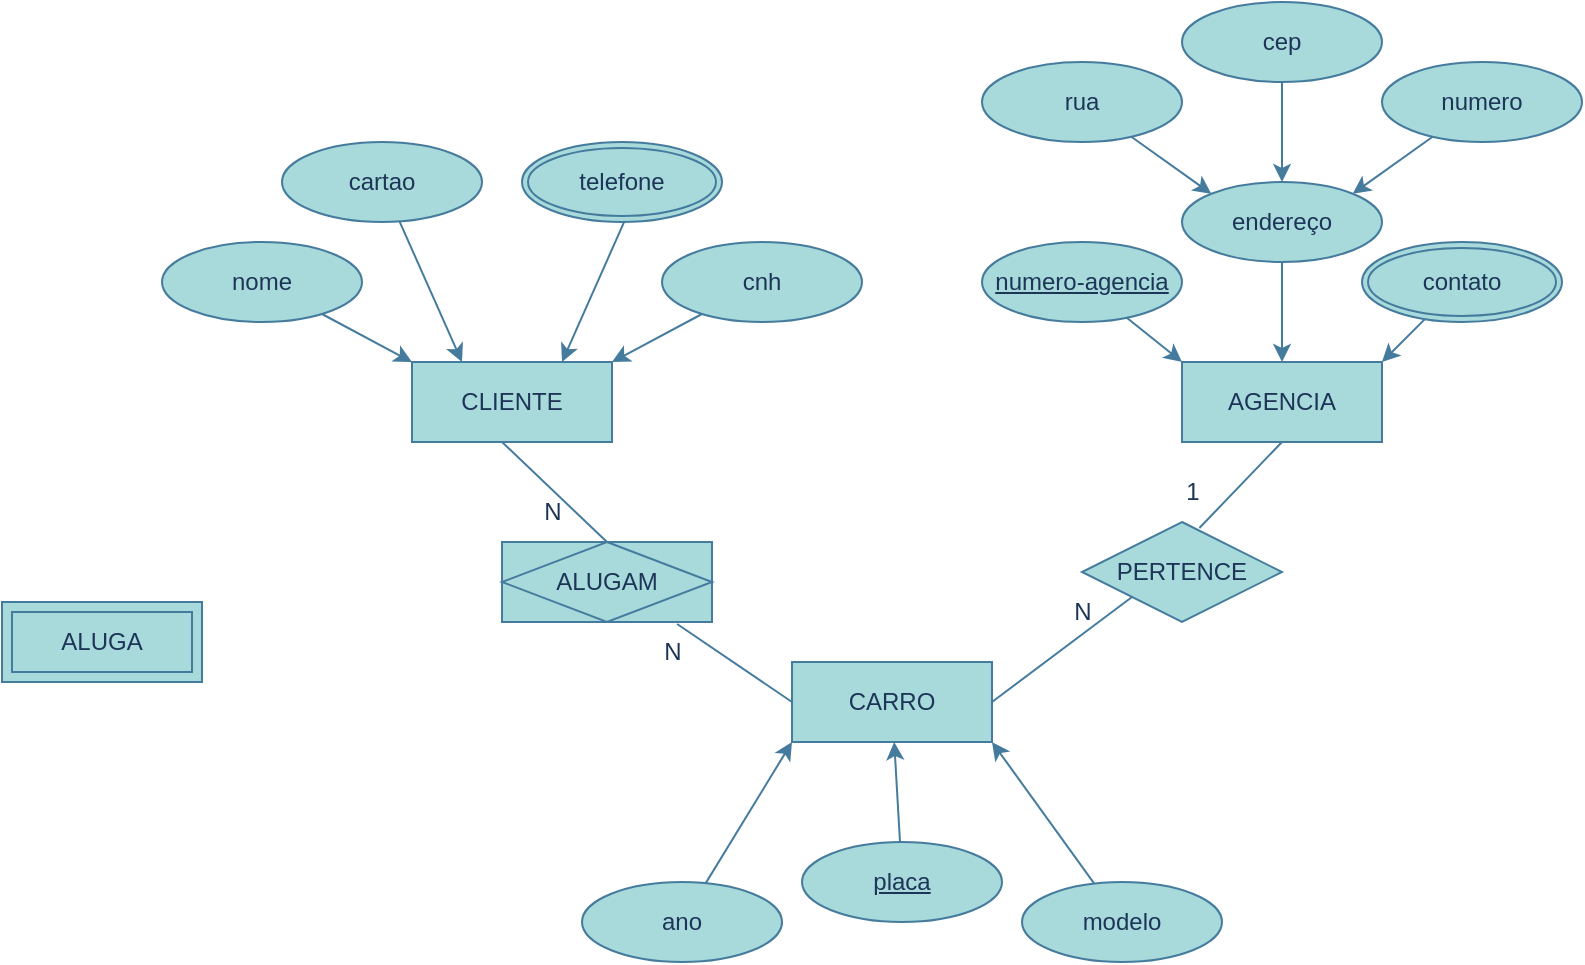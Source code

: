 <mxfile version="22.0.8" type="github">
  <diagram name="Página-1" id="R1tW4xnkmmYv7JkuXug6">
    <mxGraphModel dx="1195" dy="701" grid="1" gridSize="10" guides="1" tooltips="1" connect="1" arrows="1" fold="1" page="1" pageScale="1" pageWidth="1169" pageHeight="827" math="0" shadow="0">
      <root>
        <mxCell id="0" />
        <mxCell id="1" parent="0" />
        <mxCell id="L9QGzmagOvYEM6VZhwHZ-1" value="AGENCIA" style="whiteSpace=wrap;html=1;align=center;rounded=0;labelBackgroundColor=none;fillColor=#A8DADC;strokeColor=#457B9D;fontColor=#1D3557;" parent="1" vertex="1">
          <mxGeometry x="770" y="300" width="100" height="40" as="geometry" />
        </mxCell>
        <mxCell id="L9QGzmagOvYEM6VZhwHZ-2" value="CLIENTE" style="whiteSpace=wrap;html=1;align=center;rounded=0;labelBackgroundColor=none;fillColor=#A8DADC;strokeColor=#457B9D;fontColor=#1D3557;" parent="1" vertex="1">
          <mxGeometry x="385" y="300" width="100" height="40" as="geometry" />
        </mxCell>
        <mxCell id="L9QGzmagOvYEM6VZhwHZ-3" value="CARRO" style="whiteSpace=wrap;html=1;align=center;rounded=0;labelBackgroundColor=none;fillColor=#A8DADC;strokeColor=#457B9D;fontColor=#1D3557;" parent="1" vertex="1">
          <mxGeometry x="575" y="450" width="100" height="40" as="geometry" />
        </mxCell>
        <mxCell id="L9QGzmagOvYEM6VZhwHZ-6" value="ALUGA" style="shape=ext;margin=3;double=1;whiteSpace=wrap;html=1;align=center;rounded=0;labelBackgroundColor=none;fillColor=#A8DADC;strokeColor=#457B9D;fontColor=#1D3557;" parent="1" vertex="1">
          <mxGeometry x="180" y="420" width="100" height="40" as="geometry" />
        </mxCell>
        <mxCell id="L9QGzmagOvYEM6VZhwHZ-14" style="edgeStyle=none;rounded=0;orthogonalLoop=1;jettySize=auto;html=1;entryX=0;entryY=0;entryDx=0;entryDy=0;strokeColor=#457B9D;fontColor=default;labelBackgroundColor=none;" parent="1" source="L9QGzmagOvYEM6VZhwHZ-7" target="L9QGzmagOvYEM6VZhwHZ-2" edge="1">
          <mxGeometry relative="1" as="geometry" />
        </mxCell>
        <mxCell id="L9QGzmagOvYEM6VZhwHZ-7" value="nome" style="ellipse;whiteSpace=wrap;html=1;align=center;strokeColor=#457B9D;fontColor=#1D3557;fillColor=#A8DADC;labelBackgroundColor=none;" parent="1" vertex="1">
          <mxGeometry x="260" y="240" width="100" height="40" as="geometry" />
        </mxCell>
        <mxCell id="L9QGzmagOvYEM6VZhwHZ-13" style="edgeStyle=none;rounded=0;orthogonalLoop=1;jettySize=auto;html=1;entryX=0.25;entryY=0;entryDx=0;entryDy=0;strokeColor=#457B9D;fontColor=default;labelBackgroundColor=none;" parent="1" source="L9QGzmagOvYEM6VZhwHZ-8" target="L9QGzmagOvYEM6VZhwHZ-2" edge="1">
          <mxGeometry relative="1" as="geometry" />
        </mxCell>
        <mxCell id="L9QGzmagOvYEM6VZhwHZ-8" value="cartao" style="ellipse;whiteSpace=wrap;html=1;align=center;strokeColor=#457B9D;fontColor=#1D3557;fillColor=#A8DADC;labelBackgroundColor=none;" parent="1" vertex="1">
          <mxGeometry x="320" y="190" width="100" height="40" as="geometry" />
        </mxCell>
        <mxCell id="L9QGzmagOvYEM6VZhwHZ-12" style="edgeStyle=none;rounded=0;orthogonalLoop=1;jettySize=auto;html=1;entryX=0.75;entryY=0;entryDx=0;entryDy=0;strokeColor=#457B9D;fontColor=default;labelBackgroundColor=none;" parent="1" target="L9QGzmagOvYEM6VZhwHZ-2" edge="1">
          <mxGeometry relative="1" as="geometry">
            <mxPoint x="491.198" y="229.688" as="sourcePoint" />
          </mxGeometry>
        </mxCell>
        <mxCell id="L9QGzmagOvYEM6VZhwHZ-11" style="edgeStyle=none;rounded=0;orthogonalLoop=1;jettySize=auto;html=1;entryX=1;entryY=0;entryDx=0;entryDy=0;strokeColor=#457B9D;fontColor=default;labelBackgroundColor=none;" parent="1" source="L9QGzmagOvYEM6VZhwHZ-10" target="L9QGzmagOvYEM6VZhwHZ-2" edge="1">
          <mxGeometry relative="1" as="geometry" />
        </mxCell>
        <mxCell id="L9QGzmagOvYEM6VZhwHZ-10" value="cnh" style="ellipse;whiteSpace=wrap;html=1;align=center;strokeColor=#457B9D;fontColor=#1D3557;fillColor=#A8DADC;labelBackgroundColor=none;" parent="1" vertex="1">
          <mxGeometry x="510" y="240" width="100" height="40" as="geometry" />
        </mxCell>
        <mxCell id="L9QGzmagOvYEM6VZhwHZ-16" value="telefone" style="ellipse;shape=doubleEllipse;margin=3;whiteSpace=wrap;html=1;align=center;strokeColor=#457B9D;fontColor=#1D3557;fillColor=#A8DADC;labelBackgroundColor=none;" parent="1" vertex="1">
          <mxGeometry x="440" y="190" width="100" height="40" as="geometry" />
        </mxCell>
        <mxCell id="umxemHGQQlAhCzVFLjKw-1" value="" style="edgeStyle=none;rounded=0;orthogonalLoop=1;jettySize=auto;html=1;labelBackgroundColor=none;strokeColor=#457B9D;fontColor=default;" edge="1" parent="1" source="L9QGzmagOvYEM6VZhwHZ-17" target="L9QGzmagOvYEM6VZhwHZ-3">
          <mxGeometry relative="1" as="geometry" />
        </mxCell>
        <mxCell id="L9QGzmagOvYEM6VZhwHZ-17" value="placa" style="ellipse;whiteSpace=wrap;html=1;align=center;strokeColor=#457B9D;fontColor=#1D3557;fillColor=#A8DADC;labelBackgroundColor=none;fontStyle=4" parent="1" vertex="1">
          <mxGeometry x="580" y="540" width="100" height="40" as="geometry" />
        </mxCell>
        <mxCell id="umxemHGQQlAhCzVFLjKw-2" style="edgeStyle=none;rounded=0;orthogonalLoop=1;jettySize=auto;html=1;entryX=1;entryY=1;entryDx=0;entryDy=0;labelBackgroundColor=none;strokeColor=#457B9D;fontColor=default;" edge="1" parent="1" source="L9QGzmagOvYEM6VZhwHZ-18" target="L9QGzmagOvYEM6VZhwHZ-3">
          <mxGeometry relative="1" as="geometry" />
        </mxCell>
        <mxCell id="L9QGzmagOvYEM6VZhwHZ-18" value="modelo" style="ellipse;whiteSpace=wrap;html=1;align=center;strokeColor=#457B9D;fontColor=#1D3557;fillColor=#A8DADC;labelBackgroundColor=none;" parent="1" vertex="1">
          <mxGeometry x="690" y="560" width="100" height="40" as="geometry" />
        </mxCell>
        <mxCell id="umxemHGQQlAhCzVFLjKw-3" style="edgeStyle=none;rounded=0;orthogonalLoop=1;jettySize=auto;html=1;entryX=0;entryY=1;entryDx=0;entryDy=0;labelBackgroundColor=none;strokeColor=#457B9D;fontColor=default;" edge="1" parent="1" source="L9QGzmagOvYEM6VZhwHZ-19" target="L9QGzmagOvYEM6VZhwHZ-3">
          <mxGeometry relative="1" as="geometry" />
        </mxCell>
        <mxCell id="L9QGzmagOvYEM6VZhwHZ-19" value="ano" style="ellipse;whiteSpace=wrap;html=1;align=center;strokeColor=#457B9D;fontColor=#1D3557;fillColor=#A8DADC;labelBackgroundColor=none;" parent="1" vertex="1">
          <mxGeometry x="470" y="560" width="100" height="40" as="geometry" />
        </mxCell>
        <mxCell id="L9QGzmagOvYEM6VZhwHZ-30" style="edgeStyle=none;rounded=0;orthogonalLoop=1;jettySize=auto;html=1;entryX=0;entryY=0;entryDx=0;entryDy=0;strokeColor=#457B9D;labelBackgroundColor=none;fontColor=default;" parent="1" source="L9QGzmagOvYEM6VZhwHZ-24" target="L9QGzmagOvYEM6VZhwHZ-1" edge="1">
          <mxGeometry relative="1" as="geometry" />
        </mxCell>
        <mxCell id="L9QGzmagOvYEM6VZhwHZ-24" value="numero-agencia" style="ellipse;whiteSpace=wrap;html=1;align=center;fontStyle=4;strokeColor=#457B9D;fontColor=#1D3557;fillColor=#A8DADC;labelBackgroundColor=none;" parent="1" vertex="1">
          <mxGeometry x="670" y="240" width="100" height="40" as="geometry" />
        </mxCell>
        <mxCell id="L9QGzmagOvYEM6VZhwHZ-29" style="edgeStyle=none;rounded=0;orthogonalLoop=1;jettySize=auto;html=1;entryX=0.5;entryY=0;entryDx=0;entryDy=0;strokeColor=#457B9D;labelBackgroundColor=none;fontColor=default;" parent="1" source="L9QGzmagOvYEM6VZhwHZ-25" target="L9QGzmagOvYEM6VZhwHZ-1" edge="1">
          <mxGeometry relative="1" as="geometry" />
        </mxCell>
        <mxCell id="L9QGzmagOvYEM6VZhwHZ-25" value="endereço" style="ellipse;whiteSpace=wrap;html=1;align=center;strokeColor=#457B9D;fontColor=#1D3557;fillColor=#A8DADC;labelBackgroundColor=none;" parent="1" vertex="1">
          <mxGeometry x="770" y="210" width="100" height="40" as="geometry" />
        </mxCell>
        <mxCell id="L9QGzmagOvYEM6VZhwHZ-28" style="edgeStyle=none;rounded=0;orthogonalLoop=1;jettySize=auto;html=1;entryX=1;entryY=0;entryDx=0;entryDy=0;strokeColor=#457B9D;labelBackgroundColor=none;fontColor=default;" parent="1" source="L9QGzmagOvYEM6VZhwHZ-27" target="L9QGzmagOvYEM6VZhwHZ-1" edge="1">
          <mxGeometry relative="1" as="geometry" />
        </mxCell>
        <mxCell id="L9QGzmagOvYEM6VZhwHZ-27" value="contato" style="ellipse;shape=doubleEllipse;margin=3;whiteSpace=wrap;html=1;align=center;strokeColor=#457B9D;fontColor=#1D3557;fillColor=#A8DADC;labelBackgroundColor=none;" parent="1" vertex="1">
          <mxGeometry x="860" y="240" width="100" height="40" as="geometry" />
        </mxCell>
        <mxCell id="L9QGzmagOvYEM6VZhwHZ-38" style="edgeStyle=none;rounded=0;orthogonalLoop=1;jettySize=auto;html=1;entryX=1;entryY=0;entryDx=0;entryDy=0;strokeColor=#457B9D;labelBackgroundColor=none;fontColor=default;" parent="1" source="L9QGzmagOvYEM6VZhwHZ-31" target="L9QGzmagOvYEM6VZhwHZ-25" edge="1">
          <mxGeometry relative="1" as="geometry" />
        </mxCell>
        <mxCell id="L9QGzmagOvYEM6VZhwHZ-31" value="numero" style="ellipse;whiteSpace=wrap;html=1;align=center;strokeColor=#457B9D;fontColor=#1D3557;fillColor=#A8DADC;labelBackgroundColor=none;" parent="1" vertex="1">
          <mxGeometry x="870" y="150" width="100" height="40" as="geometry" />
        </mxCell>
        <mxCell id="L9QGzmagOvYEM6VZhwHZ-35" style="edgeStyle=none;rounded=0;orthogonalLoop=1;jettySize=auto;html=1;entryX=0;entryY=0;entryDx=0;entryDy=0;strokeColor=#457B9D;labelBackgroundColor=none;fontColor=default;" parent="1" source="L9QGzmagOvYEM6VZhwHZ-32" target="L9QGzmagOvYEM6VZhwHZ-25" edge="1">
          <mxGeometry relative="1" as="geometry" />
        </mxCell>
        <mxCell id="L9QGzmagOvYEM6VZhwHZ-32" value="rua" style="ellipse;whiteSpace=wrap;html=1;align=center;strokeColor=#457B9D;fontColor=#1D3557;fillColor=#A8DADC;labelBackgroundColor=none;" parent="1" vertex="1">
          <mxGeometry x="670" y="150" width="100" height="40" as="geometry" />
        </mxCell>
        <mxCell id="L9QGzmagOvYEM6VZhwHZ-36" style="edgeStyle=none;rounded=0;orthogonalLoop=1;jettySize=auto;html=1;entryX=0.5;entryY=0;entryDx=0;entryDy=0;strokeColor=#457B9D;labelBackgroundColor=none;fontColor=default;" parent="1" source="L9QGzmagOvYEM6VZhwHZ-33" target="L9QGzmagOvYEM6VZhwHZ-25" edge="1">
          <mxGeometry relative="1" as="geometry" />
        </mxCell>
        <mxCell id="L9QGzmagOvYEM6VZhwHZ-33" value="cep" style="ellipse;whiteSpace=wrap;html=1;align=center;strokeColor=#457B9D;fontColor=#1D3557;fillColor=#A8DADC;labelBackgroundColor=none;" parent="1" vertex="1">
          <mxGeometry x="770" y="120" width="100" height="40" as="geometry" />
        </mxCell>
        <mxCell id="umxemHGQQlAhCzVFLjKw-6" value="ALUGAM" style="shape=associativeEntity;whiteSpace=wrap;html=1;align=center;labelBackgroundColor=none;fillColor=#A8DADC;strokeColor=#457B9D;fontColor=#1D3557;" vertex="1" parent="1">
          <mxGeometry x="430" y="390" width="105" height="40" as="geometry" />
        </mxCell>
        <mxCell id="umxemHGQQlAhCzVFLjKw-7" value="PERTENCE" style="shape=rhombus;perimeter=rhombusPerimeter;whiteSpace=wrap;html=1;align=center;labelBackgroundColor=none;fillColor=#A8DADC;strokeColor=#457B9D;fontColor=#1D3557;" vertex="1" parent="1">
          <mxGeometry x="720" y="380" width="100" height="50" as="geometry" />
        </mxCell>
        <mxCell id="umxemHGQQlAhCzVFLjKw-12" value="" style="endArrow=none;html=1;rounded=0;entryX=0.5;entryY=0;entryDx=0;entryDy=0;exitX=0.5;exitY=1;exitDx=0;exitDy=0;labelBackgroundColor=none;strokeColor=#457B9D;fontColor=default;" edge="1" parent="1" target="umxemHGQQlAhCzVFLjKw-6">
          <mxGeometry relative="1" as="geometry">
            <mxPoint x="430" y="340" as="sourcePoint" />
            <mxPoint x="478" y="390" as="targetPoint" />
          </mxGeometry>
        </mxCell>
        <mxCell id="umxemHGQQlAhCzVFLjKw-13" value="" style="endArrow=none;html=1;rounded=0;entryX=0;entryY=0.5;entryDx=0;entryDy=0;exitX=0.834;exitY=1.025;exitDx=0;exitDy=0;exitPerimeter=0;labelBackgroundColor=none;strokeColor=#457B9D;fontColor=default;" edge="1" parent="1" source="umxemHGQQlAhCzVFLjKw-6" target="L9QGzmagOvYEM6VZhwHZ-3">
          <mxGeometry relative="1" as="geometry">
            <mxPoint x="510" y="430" as="sourcePoint" />
            <mxPoint x="558" y="480" as="targetPoint" />
          </mxGeometry>
        </mxCell>
        <mxCell id="umxemHGQQlAhCzVFLjKw-14" value="" style="endArrow=none;html=1;rounded=0;entryX=0.587;entryY=0.06;entryDx=0;entryDy=0;exitX=0.5;exitY=1;exitDx=0;exitDy=0;entryPerimeter=0;labelBackgroundColor=none;strokeColor=#457B9D;fontColor=default;" edge="1" parent="1" target="umxemHGQQlAhCzVFLjKw-7">
          <mxGeometry relative="1" as="geometry">
            <mxPoint x="820" y="340" as="sourcePoint" />
            <mxPoint x="868" y="390" as="targetPoint" />
          </mxGeometry>
        </mxCell>
        <mxCell id="umxemHGQQlAhCzVFLjKw-15" value="" style="endArrow=none;html=1;rounded=0;entryX=0;entryY=1;entryDx=0;entryDy=0;exitX=0.5;exitY=1;exitDx=0;exitDy=0;labelBackgroundColor=none;strokeColor=#457B9D;fontColor=default;" edge="1" parent="1" target="umxemHGQQlAhCzVFLjKw-7">
          <mxGeometry relative="1" as="geometry">
            <mxPoint x="675" y="470" as="sourcePoint" />
            <mxPoint x="723" y="520" as="targetPoint" />
          </mxGeometry>
        </mxCell>
        <mxCell id="umxemHGQQlAhCzVFLjKw-16" value="N" style="text;html=1;align=center;verticalAlign=middle;resizable=0;points=[];autosize=1;strokeColor=none;fillColor=none;labelBackgroundColor=none;fontColor=#1D3557;" vertex="1" parent="1">
          <mxGeometry x="440" y="360" width="30" height="30" as="geometry" />
        </mxCell>
        <mxCell id="umxemHGQQlAhCzVFLjKw-17" value="N" style="text;html=1;align=center;verticalAlign=middle;resizable=0;points=[];autosize=1;strokeColor=none;fillColor=none;labelBackgroundColor=none;fontColor=#1D3557;" vertex="1" parent="1">
          <mxGeometry x="500" y="430" width="30" height="30" as="geometry" />
        </mxCell>
        <mxCell id="umxemHGQQlAhCzVFLjKw-18" value="N" style="text;html=1;align=center;verticalAlign=middle;resizable=0;points=[];autosize=1;strokeColor=none;fillColor=none;labelBackgroundColor=none;fontColor=#1D3557;" vertex="1" parent="1">
          <mxGeometry x="705" y="410" width="30" height="30" as="geometry" />
        </mxCell>
        <mxCell id="umxemHGQQlAhCzVFLjKw-19" value="1" style="text;html=1;align=center;verticalAlign=middle;resizable=0;points=[];autosize=1;strokeColor=none;fillColor=none;labelBackgroundColor=none;fontColor=#1D3557;" vertex="1" parent="1">
          <mxGeometry x="760" y="350" width="30" height="30" as="geometry" />
        </mxCell>
      </root>
    </mxGraphModel>
  </diagram>
</mxfile>
